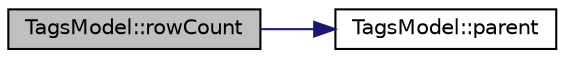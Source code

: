 digraph "TagsModel::rowCount"
{
 // LATEX_PDF_SIZE
  edge [fontname="Helvetica",fontsize="10",labelfontname="Helvetica",labelfontsize="10"];
  node [fontname="Helvetica",fontsize="10",shape=record];
  rankdir="LR";
  Node1 [label="TagsModel::rowCount",height=0.2,width=0.4,color="black", fillcolor="grey75", style="filled", fontcolor="black",tooltip=" "];
  Node1 -> Node2 [color="midnightblue",fontsize="10",style="solid",fontname="Helvetica"];
  Node2 [label="TagsModel::parent",height=0.2,width=0.4,color="black", fillcolor="white", style="filled",URL="$class_tags_model.html#af079ca7316ec38c2f7a5befc1f70bfb7",tooltip=" "];
}
